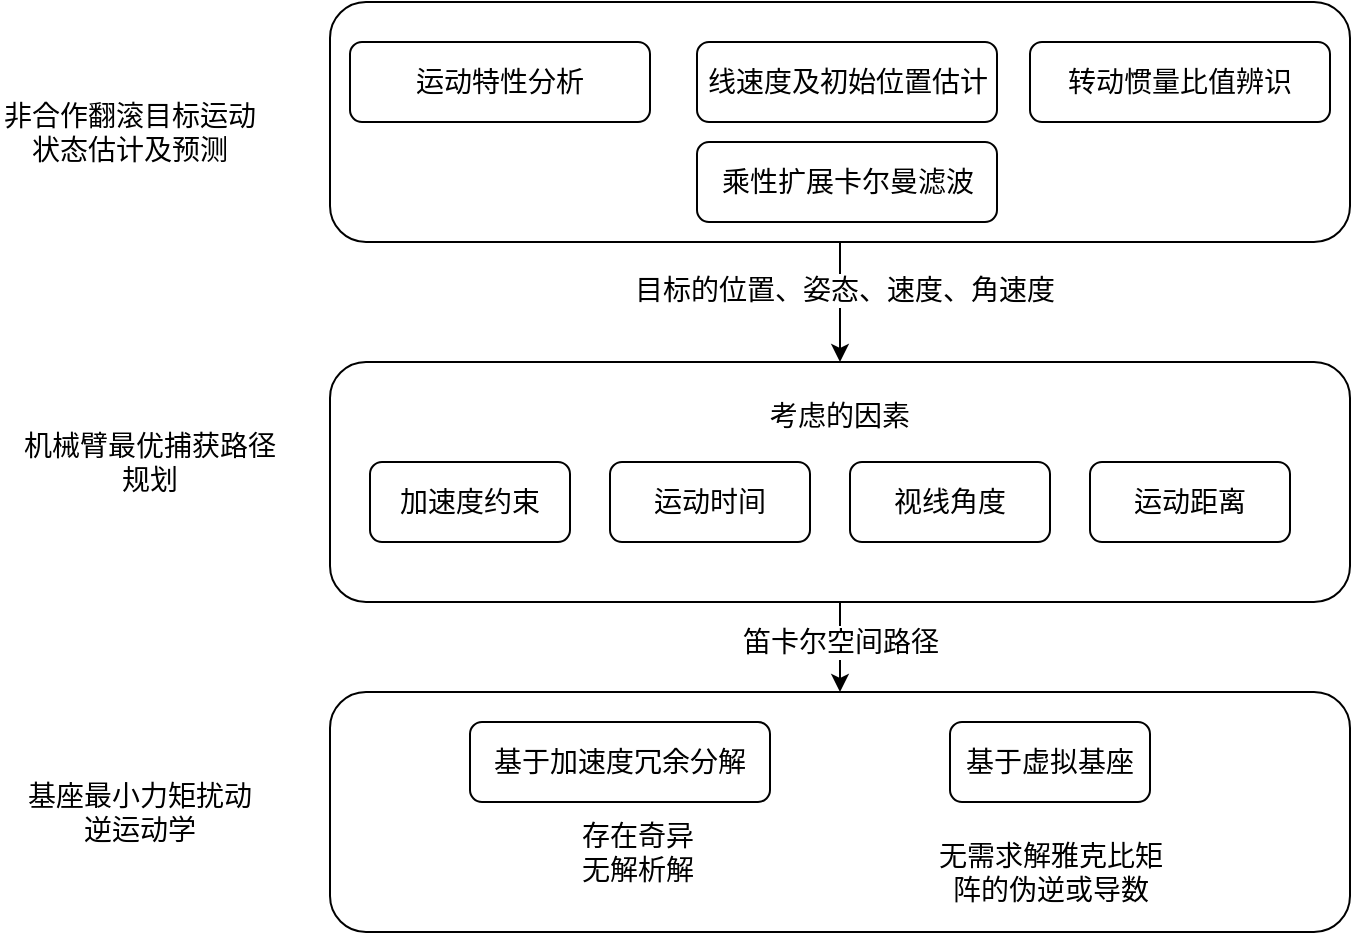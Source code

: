 <mxfile version="16.6.4" type="github">
  <diagram id="prtHgNgQTEPvFCAcTncT" name="Page-1">
    <mxGraphModel dx="1038" dy="579" grid="1" gridSize="10" guides="1" tooltips="1" connect="1" arrows="1" fold="1" page="1" pageScale="1" pageWidth="827" pageHeight="1169" math="0" shadow="0">
      <root>
        <mxCell id="0" />
        <mxCell id="1" parent="0" />
        <mxCell id="xbROvSDmepULWa9lhDUd-8" value="" style="edgeStyle=orthogonalEdgeStyle;rounded=0;orthogonalLoop=1;jettySize=auto;html=1;entryX=0.5;entryY=0;entryDx=0;entryDy=0;" parent="1" source="xbROvSDmepULWa9lhDUd-1" target="xbROvSDmepULWa9lhDUd-11" edge="1">
          <mxGeometry relative="1" as="geometry">
            <mxPoint x="485" y="230" as="targetPoint" />
            <Array as="points" />
          </mxGeometry>
        </mxCell>
        <mxCell id="xbROvSDmepULWa9lhDUd-9" value="目标的位置、姿态、速度、角速度" style="edgeLabel;html=1;align=center;verticalAlign=middle;resizable=0;points=[];fontSize=14;" parent="xbROvSDmepULWa9lhDUd-8" vertex="1" connectable="0">
          <mxGeometry x="-0.207" y="2" relative="1" as="geometry">
            <mxPoint as="offset" />
          </mxGeometry>
        </mxCell>
        <mxCell id="xbROvSDmepULWa9lhDUd-1" value="" style="rounded=1;whiteSpace=wrap;html=1;" parent="1" vertex="1">
          <mxGeometry x="230" y="60" width="510" height="120" as="geometry" />
        </mxCell>
        <mxCell id="xbROvSDmepULWa9lhDUd-2" value="&lt;font style=&quot;font-size: 14px&quot;&gt;非合作翻滚目标运动状态估计及预测&lt;/font&gt;" style="text;html=1;strokeColor=none;fillColor=none;align=center;verticalAlign=middle;whiteSpace=wrap;rounded=0;" parent="1" vertex="1">
          <mxGeometry x="65" y="110" width="130" height="30" as="geometry" />
        </mxCell>
        <mxCell id="xbROvSDmepULWa9lhDUd-3" value="&lt;font style=&quot;font-size: 14px&quot;&gt;运动特性分析&lt;/font&gt;" style="rounded=1;whiteSpace=wrap;html=1;" parent="1" vertex="1">
          <mxGeometry x="240" y="80" width="150" height="40" as="geometry" />
        </mxCell>
        <mxCell id="xbROvSDmepULWa9lhDUd-4" value="&lt;font style=&quot;font-size: 14px&quot;&gt;线速度及初始位置估计&lt;/font&gt;" style="rounded=1;whiteSpace=wrap;html=1;" parent="1" vertex="1">
          <mxGeometry x="413.5" y="80" width="150" height="40" as="geometry" />
        </mxCell>
        <mxCell id="xbROvSDmepULWa9lhDUd-5" value="&lt;font style=&quot;font-size: 14px&quot;&gt;转动惯量比值辨识&lt;/font&gt;" style="rounded=1;whiteSpace=wrap;html=1;" parent="1" vertex="1">
          <mxGeometry x="580" y="80" width="150" height="40" as="geometry" />
        </mxCell>
        <mxCell id="xbROvSDmepULWa9lhDUd-6" value="&lt;font style=&quot;font-size: 14px&quot;&gt;乘性扩展卡尔曼滤波&lt;/font&gt;" style="rounded=1;whiteSpace=wrap;html=1;" parent="1" vertex="1">
          <mxGeometry x="413.5" y="130" width="150" height="40" as="geometry" />
        </mxCell>
        <mxCell id="xbROvSDmepULWa9lhDUd-10" value="&lt;font style=&quot;font-size: 14px&quot;&gt;机械臂最优捕获路径规划&lt;/font&gt;" style="text;html=1;strokeColor=none;fillColor=none;align=center;verticalAlign=middle;whiteSpace=wrap;rounded=0;" parent="1" vertex="1">
          <mxGeometry x="70" y="275" width="140" height="30" as="geometry" />
        </mxCell>
        <mxCell id="xbROvSDmepULWa9lhDUd-11" value="考虑的因素&lt;br style=&quot;font-size: 14px;&quot;&gt;&lt;br style=&quot;font-size: 14px;&quot;&gt;&lt;br style=&quot;font-size: 14px;&quot;&gt;&lt;br style=&quot;font-size: 14px;&quot;&gt;&lt;br style=&quot;font-size: 14px;&quot;&gt;" style="rounded=1;whiteSpace=wrap;html=1;fontSize=14;" parent="1" vertex="1">
          <mxGeometry x="230" y="240" width="510" height="120" as="geometry" />
        </mxCell>
        <mxCell id="xbROvSDmepULWa9lhDUd-12" value="加速度约束" style="rounded=1;whiteSpace=wrap;html=1;fontSize=14;" parent="1" vertex="1">
          <mxGeometry x="250" y="290" width="100" height="40" as="geometry" />
        </mxCell>
        <mxCell id="xbROvSDmepULWa9lhDUd-13" value="运动距离" style="rounded=1;whiteSpace=wrap;html=1;fontSize=14;" parent="1" vertex="1">
          <mxGeometry x="610" y="290" width="100" height="40" as="geometry" />
        </mxCell>
        <mxCell id="xbROvSDmepULWa9lhDUd-14" value="视线角度" style="rounded=1;whiteSpace=wrap;html=1;fontSize=14;" parent="1" vertex="1">
          <mxGeometry x="490" y="290" width="100" height="40" as="geometry" />
        </mxCell>
        <mxCell id="xbROvSDmepULWa9lhDUd-16" value="运动时间" style="rounded=1;whiteSpace=wrap;html=1;fontSize=14;" parent="1" vertex="1">
          <mxGeometry x="370" y="290" width="100" height="40" as="geometry" />
        </mxCell>
        <mxCell id="xbROvSDmepULWa9lhDUd-18" value="基座最小力矩扰动&lt;br style=&quot;font-size: 14px;&quot;&gt;逆运动学" style="text;html=1;strokeColor=none;fillColor=none;align=center;verticalAlign=middle;whiteSpace=wrap;rounded=0;fontSize=14;" parent="1" vertex="1">
          <mxGeometry x="65" y="450" width="140" height="30" as="geometry" />
        </mxCell>
        <mxCell id="xbROvSDmepULWa9lhDUd-19" value="" style="rounded=1;whiteSpace=wrap;html=1;" parent="1" vertex="1">
          <mxGeometry x="230" y="405" width="510" height="120" as="geometry" />
        </mxCell>
        <mxCell id="xbROvSDmepULWa9lhDUd-20" value="基于加速度冗余分解" style="rounded=1;whiteSpace=wrap;html=1;fontSize=14;" parent="1" vertex="1">
          <mxGeometry x="300" y="420" width="150" height="40" as="geometry" />
        </mxCell>
        <mxCell id="xbROvSDmepULWa9lhDUd-30" value="存在奇异无解析解" style="text;html=1;strokeColor=none;fillColor=none;align=center;verticalAlign=middle;whiteSpace=wrap;rounded=0;fontSize=14;" parent="1" vertex="1">
          <mxGeometry x="353.5" y="470" width="60" height="30" as="geometry" />
        </mxCell>
        <mxCell id="xbROvSDmepULWa9lhDUd-34" value="基于虚拟基座" style="rounded=1;whiteSpace=wrap;html=1;fontSize=14;" parent="1" vertex="1">
          <mxGeometry x="540" y="420" width="100" height="40" as="geometry" />
        </mxCell>
        <mxCell id="xbROvSDmepULWa9lhDUd-36" value="无需求解雅克比矩阵的伪逆或导数" style="text;html=1;strokeColor=none;fillColor=none;align=center;verticalAlign=middle;whiteSpace=wrap;rounded=0;fontSize=14;" parent="1" vertex="1">
          <mxGeometry x="531.75" y="480" width="116.5" height="30" as="geometry" />
        </mxCell>
        <mxCell id="UF4INsJf9EhoP9JI-Ojh-1" value="" style="edgeStyle=orthogonalEdgeStyle;rounded=0;orthogonalLoop=1;jettySize=auto;html=1;exitX=0.5;exitY=1;exitDx=0;exitDy=0;entryX=0.5;entryY=0;entryDx=0;entryDy=0;" edge="1" parent="1" source="xbROvSDmepULWa9lhDUd-11" target="xbROvSDmepULWa9lhDUd-19">
          <mxGeometry relative="1" as="geometry">
            <mxPoint x="460" y="400" as="targetPoint" />
            <Array as="points" />
            <mxPoint x="495" y="190" as="sourcePoint" />
          </mxGeometry>
        </mxCell>
        <mxCell id="xbROvSDmepULWa9lhDUd-17" value="笛卡尔空间路径" style="edgeLabel;html=1;align=center;verticalAlign=middle;resizable=0;points=[];fontSize=14;" parent="1" vertex="1" connectable="0">
          <mxGeometry x="485" y="380" as="geometry" />
        </mxCell>
      </root>
    </mxGraphModel>
  </diagram>
</mxfile>
